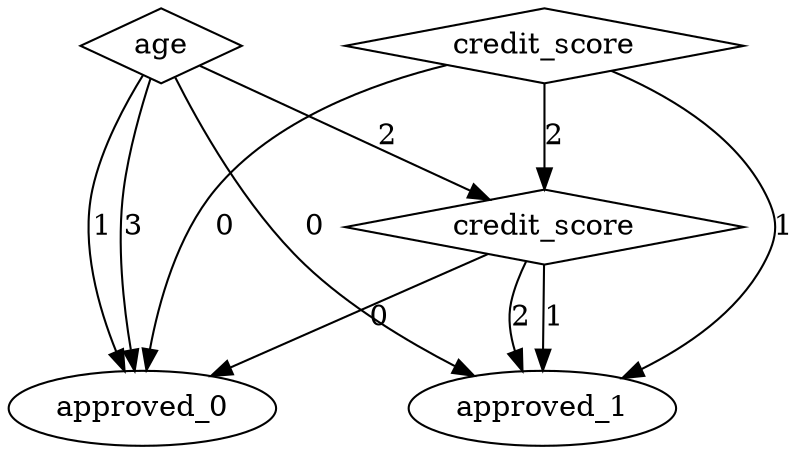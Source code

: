 digraph {
node [label=approved_1,style=""] approved_1
node [label=approved_1,style=""] approved_1
node [label=approved_0,style=""] approved_0
node [label=approved_0,style=""] approved_0
node [label=approved_0,style=""] approved_0
node [label=approved_1,style=""] approved_1
node [label=approved_1,style=""] approved_1
node [label=approved_0,style=""] approved_0
node [label=credit_score,shape="diamond",style=""] 2
node [label=age,shape="diamond",style=""] 1
node [label=credit_score,shape="diamond",style=""] 0

2 -> approved_1 [label="2"]
2 -> approved_1 [label="1"]
2 -> approved_0 [label="0"]
1 -> approved_0 [label="3"]
1 -> 2 [label="2"]
1 -> approved_0 [label="1"]
1 -> approved_1 [label="0"]
0 -> 2 [label="2"]
0 -> approved_1 [label="1"]
0 -> approved_0 [label="0"]
}